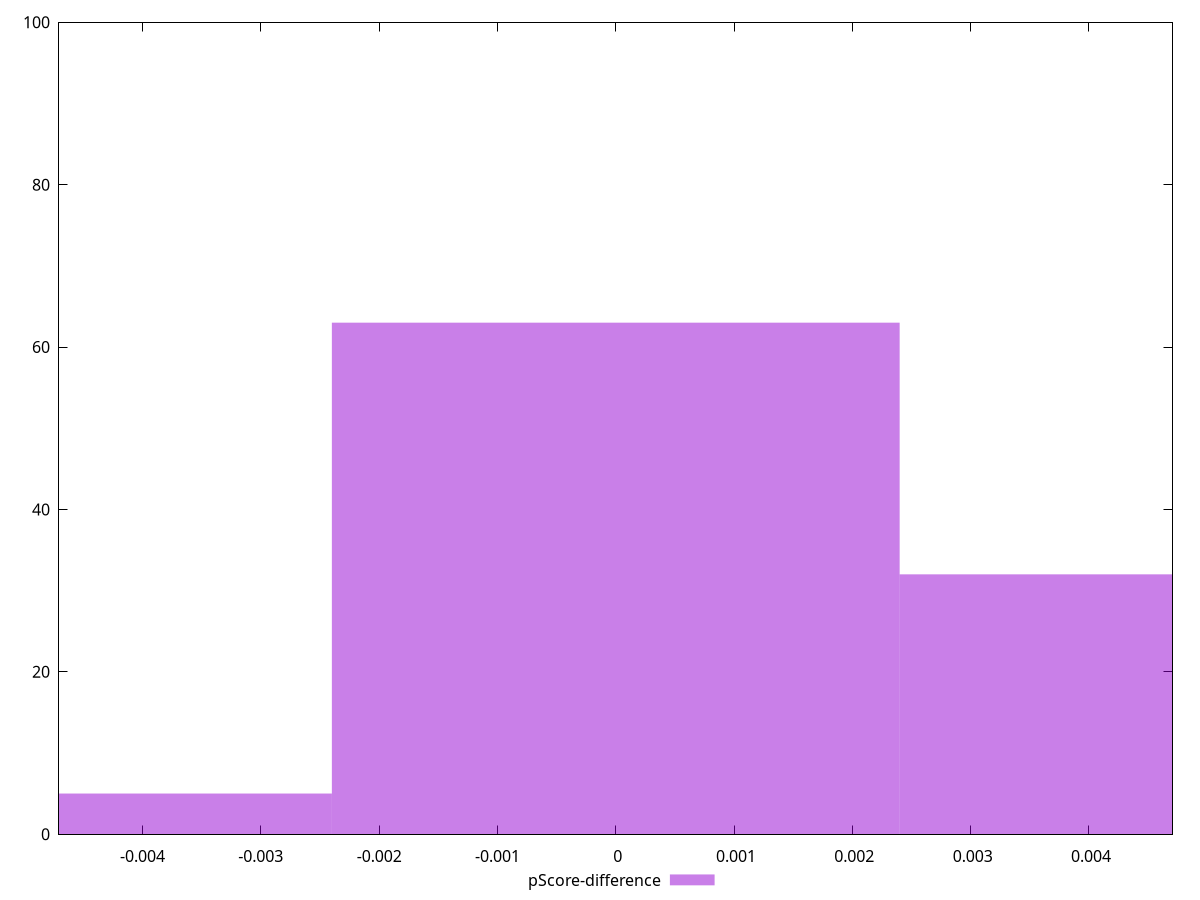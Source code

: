 reset

$pScoreDifference <<EOF
0 63
-0.004799222348190243 5
0.004799222348190243 32
EOF

set key outside below
set boxwidth 0.004799222348190243
set xrange [-0.004705882352941171:0.004705882352941171]
set yrange [0:100]
set trange [0:100]
set style fill transparent solid 0.5 noborder
set terminal svg size 640, 490 enhanced background rgb 'white'
set output "report/report_00029_2021-02-24T13-36-40.390Z/unused-javascript/samples/astro/pScore-difference/histogram.svg"

plot $pScoreDifference title "pScore-difference" with boxes

reset
